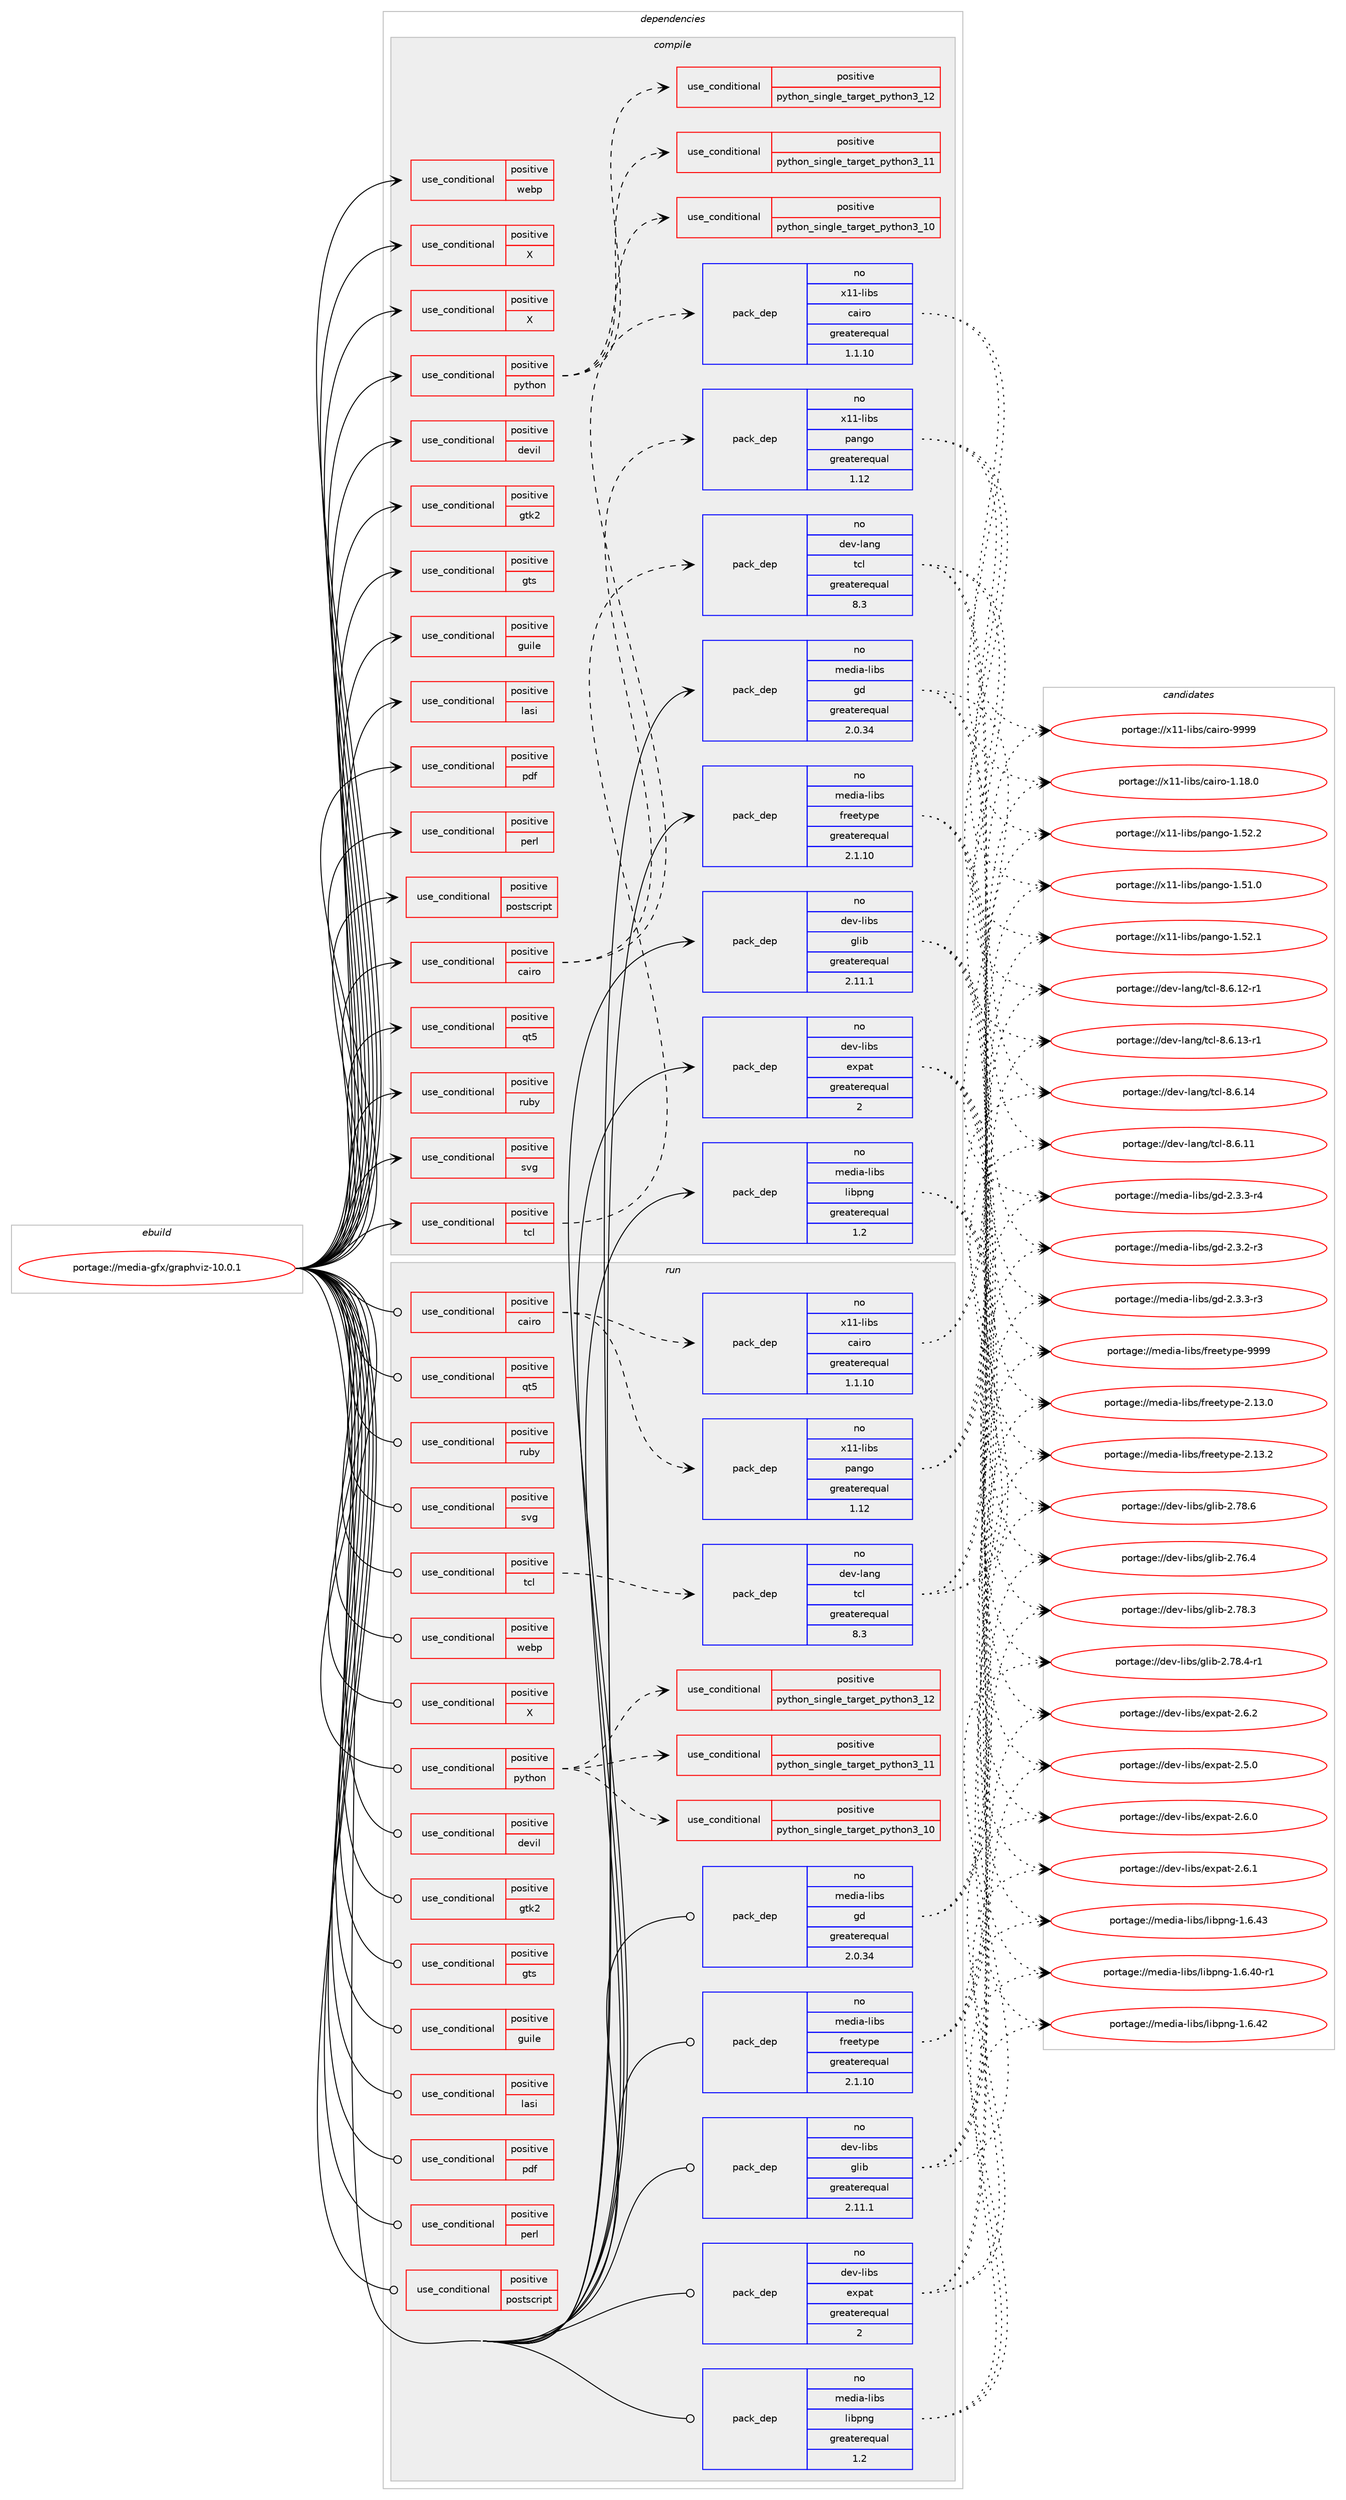 digraph prolog {

# *************
# Graph options
# *************

newrank=true;
concentrate=true;
compound=true;
graph [rankdir=LR,fontname=Helvetica,fontsize=10,ranksep=1.5];#, ranksep=2.5, nodesep=0.2];
edge  [arrowhead=vee];
node  [fontname=Helvetica,fontsize=10];

# **********
# The ebuild
# **********

subgraph cluster_leftcol {
color=gray;
rank=same;
label=<<i>ebuild</i>>;
id [label="portage://media-gfx/graphviz-10.0.1", color=red, width=4, href="../media-gfx/graphviz-10.0.1.svg"];
}

# ****************
# The dependencies
# ****************

subgraph cluster_midcol {
color=gray;
label=<<i>dependencies</i>>;
subgraph cluster_compile {
fillcolor="#eeeeee";
style=filled;
label=<<i>compile</i>>;
subgraph cond71371 {
dependency151316 [label=<<TABLE BORDER="0" CELLBORDER="1" CELLSPACING="0" CELLPADDING="4"><TR><TD ROWSPAN="3" CELLPADDING="10">use_conditional</TD></TR><TR><TD>positive</TD></TR><TR><TD>X</TD></TR></TABLE>>, shape=none, color=red];
# *** BEGIN UNKNOWN DEPENDENCY TYPE (TODO) ***
# dependency151316 -> package_dependency(portage://media-gfx/graphviz-10.0.1,install,no,x11-base,xorg-proto,none,[,,],[],[])
# *** END UNKNOWN DEPENDENCY TYPE (TODO) ***

}
id:e -> dependency151316:w [weight=20,style="solid",arrowhead="vee"];
subgraph cond71372 {
dependency151317 [label=<<TABLE BORDER="0" CELLBORDER="1" CELLSPACING="0" CELLPADDING="4"><TR><TD ROWSPAN="3" CELLPADDING="10">use_conditional</TD></TR><TR><TD>positive</TD></TR><TR><TD>X</TD></TR></TABLE>>, shape=none, color=red];
# *** BEGIN UNKNOWN DEPENDENCY TYPE (TODO) ***
# dependency151317 -> package_dependency(portage://media-gfx/graphviz-10.0.1,install,no,x11-libs,libX11,none,[,,],[],[])
# *** END UNKNOWN DEPENDENCY TYPE (TODO) ***

}
id:e -> dependency151317:w [weight=20,style="solid",arrowhead="vee"];
subgraph cond71373 {
dependency151318 [label=<<TABLE BORDER="0" CELLBORDER="1" CELLSPACING="0" CELLPADDING="4"><TR><TD ROWSPAN="3" CELLPADDING="10">use_conditional</TD></TR><TR><TD>positive</TD></TR><TR><TD>cairo</TD></TR></TABLE>>, shape=none, color=red];
subgraph pack77662 {
dependency151319 [label=<<TABLE BORDER="0" CELLBORDER="1" CELLSPACING="0" CELLPADDING="4" WIDTH="220"><TR><TD ROWSPAN="6" CELLPADDING="30">pack_dep</TD></TR><TR><TD WIDTH="110">no</TD></TR><TR><TD>x11-libs</TD></TR><TR><TD>cairo</TD></TR><TR><TD>greaterequal</TD></TR><TR><TD>1.1.10</TD></TR></TABLE>>, shape=none, color=blue];
}
dependency151318:e -> dependency151319:w [weight=20,style="dashed",arrowhead="vee"];
subgraph pack77663 {
dependency151320 [label=<<TABLE BORDER="0" CELLBORDER="1" CELLSPACING="0" CELLPADDING="4" WIDTH="220"><TR><TD ROWSPAN="6" CELLPADDING="30">pack_dep</TD></TR><TR><TD WIDTH="110">no</TD></TR><TR><TD>x11-libs</TD></TR><TR><TD>pango</TD></TR><TR><TD>greaterequal</TD></TR><TR><TD>1.12</TD></TR></TABLE>>, shape=none, color=blue];
}
dependency151318:e -> dependency151320:w [weight=20,style="dashed",arrowhead="vee"];
}
id:e -> dependency151318:w [weight=20,style="solid",arrowhead="vee"];
subgraph cond71374 {
dependency151321 [label=<<TABLE BORDER="0" CELLBORDER="1" CELLSPACING="0" CELLPADDING="4"><TR><TD ROWSPAN="3" CELLPADDING="10">use_conditional</TD></TR><TR><TD>positive</TD></TR><TR><TD>devil</TD></TR></TABLE>>, shape=none, color=red];
# *** BEGIN UNKNOWN DEPENDENCY TYPE (TODO) ***
# dependency151321 -> package_dependency(portage://media-gfx/graphviz-10.0.1,install,no,media-libs,devil,none,[,,],[],[use(enable(png),none),use(enable(jpeg),none)])
# *** END UNKNOWN DEPENDENCY TYPE (TODO) ***

}
id:e -> dependency151321:w [weight=20,style="solid",arrowhead="vee"];
subgraph cond71375 {
dependency151322 [label=<<TABLE BORDER="0" CELLBORDER="1" CELLSPACING="0" CELLPADDING="4"><TR><TD ROWSPAN="3" CELLPADDING="10">use_conditional</TD></TR><TR><TD>positive</TD></TR><TR><TD>gtk2</TD></TR></TABLE>>, shape=none, color=red];
# *** BEGIN UNKNOWN DEPENDENCY TYPE (TODO) ***
# dependency151322 -> package_dependency(portage://media-gfx/graphviz-10.0.1,install,no,x11-libs,gdk-pixbuf,none,[,,],[slot(2)],[])
# *** END UNKNOWN DEPENDENCY TYPE (TODO) ***

# *** BEGIN UNKNOWN DEPENDENCY TYPE (TODO) ***
# dependency151322 -> package_dependency(portage://media-gfx/graphviz-10.0.1,install,no,x11-libs,gtk+,none,[,,],[slot(2)],[])
# *** END UNKNOWN DEPENDENCY TYPE (TODO) ***

}
id:e -> dependency151322:w [weight=20,style="solid",arrowhead="vee"];
subgraph cond71376 {
dependency151323 [label=<<TABLE BORDER="0" CELLBORDER="1" CELLSPACING="0" CELLPADDING="4"><TR><TD ROWSPAN="3" CELLPADDING="10">use_conditional</TD></TR><TR><TD>positive</TD></TR><TR><TD>gts</TD></TR></TABLE>>, shape=none, color=red];
# *** BEGIN UNKNOWN DEPENDENCY TYPE (TODO) ***
# dependency151323 -> package_dependency(portage://media-gfx/graphviz-10.0.1,install,no,sci-libs,gts,none,[,,],[],[])
# *** END UNKNOWN DEPENDENCY TYPE (TODO) ***

}
id:e -> dependency151323:w [weight=20,style="solid",arrowhead="vee"];
subgraph cond71377 {
dependency151324 [label=<<TABLE BORDER="0" CELLBORDER="1" CELLSPACING="0" CELLPADDING="4"><TR><TD ROWSPAN="3" CELLPADDING="10">use_conditional</TD></TR><TR><TD>positive</TD></TR><TR><TD>guile</TD></TR></TABLE>>, shape=none, color=red];
# *** BEGIN UNKNOWN DEPENDENCY TYPE (TODO) ***
# dependency151324 -> package_dependency(portage://media-gfx/graphviz-10.0.1,install,no,dev-scheme,guile,none,[,,],[],[])
# *** END UNKNOWN DEPENDENCY TYPE (TODO) ***

}
id:e -> dependency151324:w [weight=20,style="solid",arrowhead="vee"];
subgraph cond71378 {
dependency151325 [label=<<TABLE BORDER="0" CELLBORDER="1" CELLSPACING="0" CELLPADDING="4"><TR><TD ROWSPAN="3" CELLPADDING="10">use_conditional</TD></TR><TR><TD>positive</TD></TR><TR><TD>lasi</TD></TR></TABLE>>, shape=none, color=red];
# *** BEGIN UNKNOWN DEPENDENCY TYPE (TODO) ***
# dependency151325 -> package_dependency(portage://media-gfx/graphviz-10.0.1,install,no,media-libs,lasi,none,[,,],[],[])
# *** END UNKNOWN DEPENDENCY TYPE (TODO) ***

}
id:e -> dependency151325:w [weight=20,style="solid",arrowhead="vee"];
subgraph cond71379 {
dependency151326 [label=<<TABLE BORDER="0" CELLBORDER="1" CELLSPACING="0" CELLPADDING="4"><TR><TD ROWSPAN="3" CELLPADDING="10">use_conditional</TD></TR><TR><TD>positive</TD></TR><TR><TD>pdf</TD></TR></TABLE>>, shape=none, color=red];
# *** BEGIN UNKNOWN DEPENDENCY TYPE (TODO) ***
# dependency151326 -> package_dependency(portage://media-gfx/graphviz-10.0.1,install,no,app-text,poppler,none,[,,],[],[])
# *** END UNKNOWN DEPENDENCY TYPE (TODO) ***

}
id:e -> dependency151326:w [weight=20,style="solid",arrowhead="vee"];
subgraph cond71380 {
dependency151327 [label=<<TABLE BORDER="0" CELLBORDER="1" CELLSPACING="0" CELLPADDING="4"><TR><TD ROWSPAN="3" CELLPADDING="10">use_conditional</TD></TR><TR><TD>positive</TD></TR><TR><TD>perl</TD></TR></TABLE>>, shape=none, color=red];
# *** BEGIN UNKNOWN DEPENDENCY TYPE (TODO) ***
# dependency151327 -> package_dependency(portage://media-gfx/graphviz-10.0.1,install,no,dev-lang,perl,none,[,,],any_same_slot,[])
# *** END UNKNOWN DEPENDENCY TYPE (TODO) ***

}
id:e -> dependency151327:w [weight=20,style="solid",arrowhead="vee"];
subgraph cond71381 {
dependency151328 [label=<<TABLE BORDER="0" CELLBORDER="1" CELLSPACING="0" CELLPADDING="4"><TR><TD ROWSPAN="3" CELLPADDING="10">use_conditional</TD></TR><TR><TD>positive</TD></TR><TR><TD>postscript</TD></TR></TABLE>>, shape=none, color=red];
# *** BEGIN UNKNOWN DEPENDENCY TYPE (TODO) ***
# dependency151328 -> package_dependency(portage://media-gfx/graphviz-10.0.1,install,no,app-text,ghostscript-gpl,none,[,,],[],[])
# *** END UNKNOWN DEPENDENCY TYPE (TODO) ***

}
id:e -> dependency151328:w [weight=20,style="solid",arrowhead="vee"];
subgraph cond71382 {
dependency151329 [label=<<TABLE BORDER="0" CELLBORDER="1" CELLSPACING="0" CELLPADDING="4"><TR><TD ROWSPAN="3" CELLPADDING="10">use_conditional</TD></TR><TR><TD>positive</TD></TR><TR><TD>python</TD></TR></TABLE>>, shape=none, color=red];
subgraph cond71383 {
dependency151330 [label=<<TABLE BORDER="0" CELLBORDER="1" CELLSPACING="0" CELLPADDING="4"><TR><TD ROWSPAN="3" CELLPADDING="10">use_conditional</TD></TR><TR><TD>positive</TD></TR><TR><TD>python_single_target_python3_10</TD></TR></TABLE>>, shape=none, color=red];
# *** BEGIN UNKNOWN DEPENDENCY TYPE (TODO) ***
# dependency151330 -> package_dependency(portage://media-gfx/graphviz-10.0.1,install,no,dev-lang,python,none,[,,],[slot(3.10)],[])
# *** END UNKNOWN DEPENDENCY TYPE (TODO) ***

}
dependency151329:e -> dependency151330:w [weight=20,style="dashed",arrowhead="vee"];
subgraph cond71384 {
dependency151331 [label=<<TABLE BORDER="0" CELLBORDER="1" CELLSPACING="0" CELLPADDING="4"><TR><TD ROWSPAN="3" CELLPADDING="10">use_conditional</TD></TR><TR><TD>positive</TD></TR><TR><TD>python_single_target_python3_11</TD></TR></TABLE>>, shape=none, color=red];
# *** BEGIN UNKNOWN DEPENDENCY TYPE (TODO) ***
# dependency151331 -> package_dependency(portage://media-gfx/graphviz-10.0.1,install,no,dev-lang,python,none,[,,],[slot(3.11)],[])
# *** END UNKNOWN DEPENDENCY TYPE (TODO) ***

}
dependency151329:e -> dependency151331:w [weight=20,style="dashed",arrowhead="vee"];
subgraph cond71385 {
dependency151332 [label=<<TABLE BORDER="0" CELLBORDER="1" CELLSPACING="0" CELLPADDING="4"><TR><TD ROWSPAN="3" CELLPADDING="10">use_conditional</TD></TR><TR><TD>positive</TD></TR><TR><TD>python_single_target_python3_12</TD></TR></TABLE>>, shape=none, color=red];
# *** BEGIN UNKNOWN DEPENDENCY TYPE (TODO) ***
# dependency151332 -> package_dependency(portage://media-gfx/graphviz-10.0.1,install,no,dev-lang,python,none,[,,],[slot(3.12)],[])
# *** END UNKNOWN DEPENDENCY TYPE (TODO) ***

}
dependency151329:e -> dependency151332:w [weight=20,style="dashed",arrowhead="vee"];
}
id:e -> dependency151329:w [weight=20,style="solid",arrowhead="vee"];
subgraph cond71386 {
dependency151333 [label=<<TABLE BORDER="0" CELLBORDER="1" CELLSPACING="0" CELLPADDING="4"><TR><TD ROWSPAN="3" CELLPADDING="10">use_conditional</TD></TR><TR><TD>positive</TD></TR><TR><TD>qt5</TD></TR></TABLE>>, shape=none, color=red];
# *** BEGIN UNKNOWN DEPENDENCY TYPE (TODO) ***
# dependency151333 -> package_dependency(portage://media-gfx/graphviz-10.0.1,install,no,dev-qt,qtcore,none,[,,],[slot(5)],[])
# *** END UNKNOWN DEPENDENCY TYPE (TODO) ***

# *** BEGIN UNKNOWN DEPENDENCY TYPE (TODO) ***
# dependency151333 -> package_dependency(portage://media-gfx/graphviz-10.0.1,install,no,dev-qt,qtgui,none,[,,],[slot(5)],[])
# *** END UNKNOWN DEPENDENCY TYPE (TODO) ***

# *** BEGIN UNKNOWN DEPENDENCY TYPE (TODO) ***
# dependency151333 -> package_dependency(portage://media-gfx/graphviz-10.0.1,install,no,dev-qt,qtprintsupport,none,[,,],[slot(5)],[])
# *** END UNKNOWN DEPENDENCY TYPE (TODO) ***

# *** BEGIN UNKNOWN DEPENDENCY TYPE (TODO) ***
# dependency151333 -> package_dependency(portage://media-gfx/graphviz-10.0.1,install,no,dev-qt,qtwidgets,none,[,,],[slot(5)],[])
# *** END UNKNOWN DEPENDENCY TYPE (TODO) ***

}
id:e -> dependency151333:w [weight=20,style="solid",arrowhead="vee"];
subgraph cond71387 {
dependency151334 [label=<<TABLE BORDER="0" CELLBORDER="1" CELLSPACING="0" CELLPADDING="4"><TR><TD ROWSPAN="3" CELLPADDING="10">use_conditional</TD></TR><TR><TD>positive</TD></TR><TR><TD>ruby</TD></TR></TABLE>>, shape=none, color=red];
# *** BEGIN UNKNOWN DEPENDENCY TYPE (TODO) ***
# dependency151334 -> package_dependency(portage://media-gfx/graphviz-10.0.1,install,no,dev-lang,ruby,none,[,,],any_different_slot,[])
# *** END UNKNOWN DEPENDENCY TYPE (TODO) ***

}
id:e -> dependency151334:w [weight=20,style="solid",arrowhead="vee"];
subgraph cond71388 {
dependency151335 [label=<<TABLE BORDER="0" CELLBORDER="1" CELLSPACING="0" CELLPADDING="4"><TR><TD ROWSPAN="3" CELLPADDING="10">use_conditional</TD></TR><TR><TD>positive</TD></TR><TR><TD>svg</TD></TR></TABLE>>, shape=none, color=red];
# *** BEGIN UNKNOWN DEPENDENCY TYPE (TODO) ***
# dependency151335 -> package_dependency(portage://media-gfx/graphviz-10.0.1,install,no,gnome-base,librsvg,none,[,,],[],[])
# *** END UNKNOWN DEPENDENCY TYPE (TODO) ***

}
id:e -> dependency151335:w [weight=20,style="solid",arrowhead="vee"];
subgraph cond71389 {
dependency151336 [label=<<TABLE BORDER="0" CELLBORDER="1" CELLSPACING="0" CELLPADDING="4"><TR><TD ROWSPAN="3" CELLPADDING="10">use_conditional</TD></TR><TR><TD>positive</TD></TR><TR><TD>tcl</TD></TR></TABLE>>, shape=none, color=red];
subgraph pack77664 {
dependency151337 [label=<<TABLE BORDER="0" CELLBORDER="1" CELLSPACING="0" CELLPADDING="4" WIDTH="220"><TR><TD ROWSPAN="6" CELLPADDING="30">pack_dep</TD></TR><TR><TD WIDTH="110">no</TD></TR><TR><TD>dev-lang</TD></TR><TR><TD>tcl</TD></TR><TR><TD>greaterequal</TD></TR><TR><TD>8.3</TD></TR></TABLE>>, shape=none, color=blue];
}
dependency151336:e -> dependency151337:w [weight=20,style="dashed",arrowhead="vee"];
}
id:e -> dependency151336:w [weight=20,style="solid",arrowhead="vee"];
subgraph cond71390 {
dependency151338 [label=<<TABLE BORDER="0" CELLBORDER="1" CELLSPACING="0" CELLPADDING="4"><TR><TD ROWSPAN="3" CELLPADDING="10">use_conditional</TD></TR><TR><TD>positive</TD></TR><TR><TD>webp</TD></TR></TABLE>>, shape=none, color=red];
# *** BEGIN UNKNOWN DEPENDENCY TYPE (TODO) ***
# dependency151338 -> package_dependency(portage://media-gfx/graphviz-10.0.1,install,no,media-libs,libwebp,none,[,,],any_same_slot,[])
# *** END UNKNOWN DEPENDENCY TYPE (TODO) ***

}
id:e -> dependency151338:w [weight=20,style="solid",arrowhead="vee"];
subgraph pack77665 {
dependency151339 [label=<<TABLE BORDER="0" CELLBORDER="1" CELLSPACING="0" CELLPADDING="4" WIDTH="220"><TR><TD ROWSPAN="6" CELLPADDING="30">pack_dep</TD></TR><TR><TD WIDTH="110">no</TD></TR><TR><TD>dev-libs</TD></TR><TR><TD>expat</TD></TR><TR><TD>greaterequal</TD></TR><TR><TD>2</TD></TR></TABLE>>, shape=none, color=blue];
}
id:e -> dependency151339:w [weight=20,style="solid",arrowhead="vee"];
subgraph pack77666 {
dependency151340 [label=<<TABLE BORDER="0" CELLBORDER="1" CELLSPACING="0" CELLPADDING="4" WIDTH="220"><TR><TD ROWSPAN="6" CELLPADDING="30">pack_dep</TD></TR><TR><TD WIDTH="110">no</TD></TR><TR><TD>dev-libs</TD></TR><TR><TD>glib</TD></TR><TR><TD>greaterequal</TD></TR><TR><TD>2.11.1</TD></TR></TABLE>>, shape=none, color=blue];
}
id:e -> dependency151340:w [weight=20,style="solid",arrowhead="vee"];
# *** BEGIN UNKNOWN DEPENDENCY TYPE (TODO) ***
# id -> package_dependency(portage://media-gfx/graphviz-10.0.1,install,no,dev-libs,libltdl,none,[,,],[],[])
# *** END UNKNOWN DEPENDENCY TYPE (TODO) ***

subgraph pack77667 {
dependency151341 [label=<<TABLE BORDER="0" CELLBORDER="1" CELLSPACING="0" CELLPADDING="4" WIDTH="220"><TR><TD ROWSPAN="6" CELLPADDING="30">pack_dep</TD></TR><TR><TD WIDTH="110">no</TD></TR><TR><TD>media-libs</TD></TR><TR><TD>freetype</TD></TR><TR><TD>greaterequal</TD></TR><TR><TD>2.1.10</TD></TR></TABLE>>, shape=none, color=blue];
}
id:e -> dependency151341:w [weight=20,style="solid",arrowhead="vee"];
subgraph pack77668 {
dependency151342 [label=<<TABLE BORDER="0" CELLBORDER="1" CELLSPACING="0" CELLPADDING="4" WIDTH="220"><TR><TD ROWSPAN="6" CELLPADDING="30">pack_dep</TD></TR><TR><TD WIDTH="110">no</TD></TR><TR><TD>media-libs</TD></TR><TR><TD>gd</TD></TR><TR><TD>greaterequal</TD></TR><TR><TD>2.0.34</TD></TR></TABLE>>, shape=none, color=blue];
}
id:e -> dependency151342:w [weight=20,style="solid",arrowhead="vee"];
# *** BEGIN UNKNOWN DEPENDENCY TYPE (TODO) ***
# id -> package_dependency(portage://media-gfx/graphviz-10.0.1,install,no,media-libs,libjpeg-turbo,none,[,,],any_same_slot,[])
# *** END UNKNOWN DEPENDENCY TYPE (TODO) ***

subgraph pack77669 {
dependency151343 [label=<<TABLE BORDER="0" CELLBORDER="1" CELLSPACING="0" CELLPADDING="4" WIDTH="220"><TR><TD ROWSPAN="6" CELLPADDING="30">pack_dep</TD></TR><TR><TD WIDTH="110">no</TD></TR><TR><TD>media-libs</TD></TR><TR><TD>libpng</TD></TR><TR><TD>greaterequal</TD></TR><TR><TD>1.2</TD></TR></TABLE>>, shape=none, color=blue];
}
id:e -> dependency151343:w [weight=20,style="solid",arrowhead="vee"];
# *** BEGIN UNKNOWN DEPENDENCY TYPE (TODO) ***
# id -> package_dependency(portage://media-gfx/graphviz-10.0.1,install,no,sys-libs,zlib,none,[,,],[],[])
# *** END UNKNOWN DEPENDENCY TYPE (TODO) ***

# *** BEGIN UNKNOWN DEPENDENCY TYPE (TODO) ***
# id -> package_dependency(portage://media-gfx/graphviz-10.0.1,install,no,virtual,libiconv,none,[,,],[],[])
# *** END UNKNOWN DEPENDENCY TYPE (TODO) ***

}
subgraph cluster_compileandrun {
fillcolor="#eeeeee";
style=filled;
label=<<i>compile and run</i>>;
}
subgraph cluster_run {
fillcolor="#eeeeee";
style=filled;
label=<<i>run</i>>;
subgraph cond71391 {
dependency151344 [label=<<TABLE BORDER="0" CELLBORDER="1" CELLSPACING="0" CELLPADDING="4"><TR><TD ROWSPAN="3" CELLPADDING="10">use_conditional</TD></TR><TR><TD>positive</TD></TR><TR><TD>X</TD></TR></TABLE>>, shape=none, color=red];
# *** BEGIN UNKNOWN DEPENDENCY TYPE (TODO) ***
# dependency151344 -> package_dependency(portage://media-gfx/graphviz-10.0.1,run,no,x11-libs,libX11,none,[,,],[],[])
# *** END UNKNOWN DEPENDENCY TYPE (TODO) ***

}
id:e -> dependency151344:w [weight=20,style="solid",arrowhead="odot"];
subgraph cond71392 {
dependency151345 [label=<<TABLE BORDER="0" CELLBORDER="1" CELLSPACING="0" CELLPADDING="4"><TR><TD ROWSPAN="3" CELLPADDING="10">use_conditional</TD></TR><TR><TD>positive</TD></TR><TR><TD>cairo</TD></TR></TABLE>>, shape=none, color=red];
subgraph pack77670 {
dependency151346 [label=<<TABLE BORDER="0" CELLBORDER="1" CELLSPACING="0" CELLPADDING="4" WIDTH="220"><TR><TD ROWSPAN="6" CELLPADDING="30">pack_dep</TD></TR><TR><TD WIDTH="110">no</TD></TR><TR><TD>x11-libs</TD></TR><TR><TD>cairo</TD></TR><TR><TD>greaterequal</TD></TR><TR><TD>1.1.10</TD></TR></TABLE>>, shape=none, color=blue];
}
dependency151345:e -> dependency151346:w [weight=20,style="dashed",arrowhead="vee"];
subgraph pack77671 {
dependency151347 [label=<<TABLE BORDER="0" CELLBORDER="1" CELLSPACING="0" CELLPADDING="4" WIDTH="220"><TR><TD ROWSPAN="6" CELLPADDING="30">pack_dep</TD></TR><TR><TD WIDTH="110">no</TD></TR><TR><TD>x11-libs</TD></TR><TR><TD>pango</TD></TR><TR><TD>greaterequal</TD></TR><TR><TD>1.12</TD></TR></TABLE>>, shape=none, color=blue];
}
dependency151345:e -> dependency151347:w [weight=20,style="dashed",arrowhead="vee"];
}
id:e -> dependency151345:w [weight=20,style="solid",arrowhead="odot"];
subgraph cond71393 {
dependency151348 [label=<<TABLE BORDER="0" CELLBORDER="1" CELLSPACING="0" CELLPADDING="4"><TR><TD ROWSPAN="3" CELLPADDING="10">use_conditional</TD></TR><TR><TD>positive</TD></TR><TR><TD>devil</TD></TR></TABLE>>, shape=none, color=red];
# *** BEGIN UNKNOWN DEPENDENCY TYPE (TODO) ***
# dependency151348 -> package_dependency(portage://media-gfx/graphviz-10.0.1,run,no,media-libs,devil,none,[,,],[],[use(enable(png),none),use(enable(jpeg),none)])
# *** END UNKNOWN DEPENDENCY TYPE (TODO) ***

}
id:e -> dependency151348:w [weight=20,style="solid",arrowhead="odot"];
subgraph cond71394 {
dependency151349 [label=<<TABLE BORDER="0" CELLBORDER="1" CELLSPACING="0" CELLPADDING="4"><TR><TD ROWSPAN="3" CELLPADDING="10">use_conditional</TD></TR><TR><TD>positive</TD></TR><TR><TD>gtk2</TD></TR></TABLE>>, shape=none, color=red];
# *** BEGIN UNKNOWN DEPENDENCY TYPE (TODO) ***
# dependency151349 -> package_dependency(portage://media-gfx/graphviz-10.0.1,run,no,x11-libs,gdk-pixbuf,none,[,,],[slot(2)],[])
# *** END UNKNOWN DEPENDENCY TYPE (TODO) ***

# *** BEGIN UNKNOWN DEPENDENCY TYPE (TODO) ***
# dependency151349 -> package_dependency(portage://media-gfx/graphviz-10.0.1,run,no,x11-libs,gtk+,none,[,,],[slot(2)],[])
# *** END UNKNOWN DEPENDENCY TYPE (TODO) ***

}
id:e -> dependency151349:w [weight=20,style="solid",arrowhead="odot"];
subgraph cond71395 {
dependency151350 [label=<<TABLE BORDER="0" CELLBORDER="1" CELLSPACING="0" CELLPADDING="4"><TR><TD ROWSPAN="3" CELLPADDING="10">use_conditional</TD></TR><TR><TD>positive</TD></TR><TR><TD>gts</TD></TR></TABLE>>, shape=none, color=red];
# *** BEGIN UNKNOWN DEPENDENCY TYPE (TODO) ***
# dependency151350 -> package_dependency(portage://media-gfx/graphviz-10.0.1,run,no,sci-libs,gts,none,[,,],[],[])
# *** END UNKNOWN DEPENDENCY TYPE (TODO) ***

}
id:e -> dependency151350:w [weight=20,style="solid",arrowhead="odot"];
subgraph cond71396 {
dependency151351 [label=<<TABLE BORDER="0" CELLBORDER="1" CELLSPACING="0" CELLPADDING="4"><TR><TD ROWSPAN="3" CELLPADDING="10">use_conditional</TD></TR><TR><TD>positive</TD></TR><TR><TD>guile</TD></TR></TABLE>>, shape=none, color=red];
# *** BEGIN UNKNOWN DEPENDENCY TYPE (TODO) ***
# dependency151351 -> package_dependency(portage://media-gfx/graphviz-10.0.1,run,no,dev-scheme,guile,none,[,,],[],[])
# *** END UNKNOWN DEPENDENCY TYPE (TODO) ***

}
id:e -> dependency151351:w [weight=20,style="solid",arrowhead="odot"];
subgraph cond71397 {
dependency151352 [label=<<TABLE BORDER="0" CELLBORDER="1" CELLSPACING="0" CELLPADDING="4"><TR><TD ROWSPAN="3" CELLPADDING="10">use_conditional</TD></TR><TR><TD>positive</TD></TR><TR><TD>lasi</TD></TR></TABLE>>, shape=none, color=red];
# *** BEGIN UNKNOWN DEPENDENCY TYPE (TODO) ***
# dependency151352 -> package_dependency(portage://media-gfx/graphviz-10.0.1,run,no,media-libs,lasi,none,[,,],[],[])
# *** END UNKNOWN DEPENDENCY TYPE (TODO) ***

}
id:e -> dependency151352:w [weight=20,style="solid",arrowhead="odot"];
subgraph cond71398 {
dependency151353 [label=<<TABLE BORDER="0" CELLBORDER="1" CELLSPACING="0" CELLPADDING="4"><TR><TD ROWSPAN="3" CELLPADDING="10">use_conditional</TD></TR><TR><TD>positive</TD></TR><TR><TD>pdf</TD></TR></TABLE>>, shape=none, color=red];
# *** BEGIN UNKNOWN DEPENDENCY TYPE (TODO) ***
# dependency151353 -> package_dependency(portage://media-gfx/graphviz-10.0.1,run,no,app-text,poppler,none,[,,],[],[])
# *** END UNKNOWN DEPENDENCY TYPE (TODO) ***

}
id:e -> dependency151353:w [weight=20,style="solid",arrowhead="odot"];
subgraph cond71399 {
dependency151354 [label=<<TABLE BORDER="0" CELLBORDER="1" CELLSPACING="0" CELLPADDING="4"><TR><TD ROWSPAN="3" CELLPADDING="10">use_conditional</TD></TR><TR><TD>positive</TD></TR><TR><TD>perl</TD></TR></TABLE>>, shape=none, color=red];
# *** BEGIN UNKNOWN DEPENDENCY TYPE (TODO) ***
# dependency151354 -> package_dependency(portage://media-gfx/graphviz-10.0.1,run,no,dev-lang,perl,none,[,,],any_same_slot,[])
# *** END UNKNOWN DEPENDENCY TYPE (TODO) ***

}
id:e -> dependency151354:w [weight=20,style="solid",arrowhead="odot"];
subgraph cond71400 {
dependency151355 [label=<<TABLE BORDER="0" CELLBORDER="1" CELLSPACING="0" CELLPADDING="4"><TR><TD ROWSPAN="3" CELLPADDING="10">use_conditional</TD></TR><TR><TD>positive</TD></TR><TR><TD>postscript</TD></TR></TABLE>>, shape=none, color=red];
# *** BEGIN UNKNOWN DEPENDENCY TYPE (TODO) ***
# dependency151355 -> package_dependency(portage://media-gfx/graphviz-10.0.1,run,no,app-text,ghostscript-gpl,none,[,,],[],[])
# *** END UNKNOWN DEPENDENCY TYPE (TODO) ***

}
id:e -> dependency151355:w [weight=20,style="solid",arrowhead="odot"];
subgraph cond71401 {
dependency151356 [label=<<TABLE BORDER="0" CELLBORDER="1" CELLSPACING="0" CELLPADDING="4"><TR><TD ROWSPAN="3" CELLPADDING="10">use_conditional</TD></TR><TR><TD>positive</TD></TR><TR><TD>python</TD></TR></TABLE>>, shape=none, color=red];
subgraph cond71402 {
dependency151357 [label=<<TABLE BORDER="0" CELLBORDER="1" CELLSPACING="0" CELLPADDING="4"><TR><TD ROWSPAN="3" CELLPADDING="10">use_conditional</TD></TR><TR><TD>positive</TD></TR><TR><TD>python_single_target_python3_10</TD></TR></TABLE>>, shape=none, color=red];
# *** BEGIN UNKNOWN DEPENDENCY TYPE (TODO) ***
# dependency151357 -> package_dependency(portage://media-gfx/graphviz-10.0.1,run,no,dev-lang,python,none,[,,],[slot(3.10)],[])
# *** END UNKNOWN DEPENDENCY TYPE (TODO) ***

}
dependency151356:e -> dependency151357:w [weight=20,style="dashed",arrowhead="vee"];
subgraph cond71403 {
dependency151358 [label=<<TABLE BORDER="0" CELLBORDER="1" CELLSPACING="0" CELLPADDING="4"><TR><TD ROWSPAN="3" CELLPADDING="10">use_conditional</TD></TR><TR><TD>positive</TD></TR><TR><TD>python_single_target_python3_11</TD></TR></TABLE>>, shape=none, color=red];
# *** BEGIN UNKNOWN DEPENDENCY TYPE (TODO) ***
# dependency151358 -> package_dependency(portage://media-gfx/graphviz-10.0.1,run,no,dev-lang,python,none,[,,],[slot(3.11)],[])
# *** END UNKNOWN DEPENDENCY TYPE (TODO) ***

}
dependency151356:e -> dependency151358:w [weight=20,style="dashed",arrowhead="vee"];
subgraph cond71404 {
dependency151359 [label=<<TABLE BORDER="0" CELLBORDER="1" CELLSPACING="0" CELLPADDING="4"><TR><TD ROWSPAN="3" CELLPADDING="10">use_conditional</TD></TR><TR><TD>positive</TD></TR><TR><TD>python_single_target_python3_12</TD></TR></TABLE>>, shape=none, color=red];
# *** BEGIN UNKNOWN DEPENDENCY TYPE (TODO) ***
# dependency151359 -> package_dependency(portage://media-gfx/graphviz-10.0.1,run,no,dev-lang,python,none,[,,],[slot(3.12)],[])
# *** END UNKNOWN DEPENDENCY TYPE (TODO) ***

}
dependency151356:e -> dependency151359:w [weight=20,style="dashed",arrowhead="vee"];
}
id:e -> dependency151356:w [weight=20,style="solid",arrowhead="odot"];
subgraph cond71405 {
dependency151360 [label=<<TABLE BORDER="0" CELLBORDER="1" CELLSPACING="0" CELLPADDING="4"><TR><TD ROWSPAN="3" CELLPADDING="10">use_conditional</TD></TR><TR><TD>positive</TD></TR><TR><TD>qt5</TD></TR></TABLE>>, shape=none, color=red];
# *** BEGIN UNKNOWN DEPENDENCY TYPE (TODO) ***
# dependency151360 -> package_dependency(portage://media-gfx/graphviz-10.0.1,run,no,dev-qt,qtcore,none,[,,],[slot(5)],[])
# *** END UNKNOWN DEPENDENCY TYPE (TODO) ***

# *** BEGIN UNKNOWN DEPENDENCY TYPE (TODO) ***
# dependency151360 -> package_dependency(portage://media-gfx/graphviz-10.0.1,run,no,dev-qt,qtgui,none,[,,],[slot(5)],[])
# *** END UNKNOWN DEPENDENCY TYPE (TODO) ***

# *** BEGIN UNKNOWN DEPENDENCY TYPE (TODO) ***
# dependency151360 -> package_dependency(portage://media-gfx/graphviz-10.0.1,run,no,dev-qt,qtprintsupport,none,[,,],[slot(5)],[])
# *** END UNKNOWN DEPENDENCY TYPE (TODO) ***

# *** BEGIN UNKNOWN DEPENDENCY TYPE (TODO) ***
# dependency151360 -> package_dependency(portage://media-gfx/graphviz-10.0.1,run,no,dev-qt,qtwidgets,none,[,,],[slot(5)],[])
# *** END UNKNOWN DEPENDENCY TYPE (TODO) ***

}
id:e -> dependency151360:w [weight=20,style="solid",arrowhead="odot"];
subgraph cond71406 {
dependency151361 [label=<<TABLE BORDER="0" CELLBORDER="1" CELLSPACING="0" CELLPADDING="4"><TR><TD ROWSPAN="3" CELLPADDING="10">use_conditional</TD></TR><TR><TD>positive</TD></TR><TR><TD>ruby</TD></TR></TABLE>>, shape=none, color=red];
# *** BEGIN UNKNOWN DEPENDENCY TYPE (TODO) ***
# dependency151361 -> package_dependency(portage://media-gfx/graphviz-10.0.1,run,no,dev-lang,ruby,none,[,,],any_different_slot,[])
# *** END UNKNOWN DEPENDENCY TYPE (TODO) ***

}
id:e -> dependency151361:w [weight=20,style="solid",arrowhead="odot"];
subgraph cond71407 {
dependency151362 [label=<<TABLE BORDER="0" CELLBORDER="1" CELLSPACING="0" CELLPADDING="4"><TR><TD ROWSPAN="3" CELLPADDING="10">use_conditional</TD></TR><TR><TD>positive</TD></TR><TR><TD>svg</TD></TR></TABLE>>, shape=none, color=red];
# *** BEGIN UNKNOWN DEPENDENCY TYPE (TODO) ***
# dependency151362 -> package_dependency(portage://media-gfx/graphviz-10.0.1,run,no,gnome-base,librsvg,none,[,,],[],[])
# *** END UNKNOWN DEPENDENCY TYPE (TODO) ***

}
id:e -> dependency151362:w [weight=20,style="solid",arrowhead="odot"];
subgraph cond71408 {
dependency151363 [label=<<TABLE BORDER="0" CELLBORDER="1" CELLSPACING="0" CELLPADDING="4"><TR><TD ROWSPAN="3" CELLPADDING="10">use_conditional</TD></TR><TR><TD>positive</TD></TR><TR><TD>tcl</TD></TR></TABLE>>, shape=none, color=red];
subgraph pack77672 {
dependency151364 [label=<<TABLE BORDER="0" CELLBORDER="1" CELLSPACING="0" CELLPADDING="4" WIDTH="220"><TR><TD ROWSPAN="6" CELLPADDING="30">pack_dep</TD></TR><TR><TD WIDTH="110">no</TD></TR><TR><TD>dev-lang</TD></TR><TR><TD>tcl</TD></TR><TR><TD>greaterequal</TD></TR><TR><TD>8.3</TD></TR></TABLE>>, shape=none, color=blue];
}
dependency151363:e -> dependency151364:w [weight=20,style="dashed",arrowhead="vee"];
}
id:e -> dependency151363:w [weight=20,style="solid",arrowhead="odot"];
subgraph cond71409 {
dependency151365 [label=<<TABLE BORDER="0" CELLBORDER="1" CELLSPACING="0" CELLPADDING="4"><TR><TD ROWSPAN="3" CELLPADDING="10">use_conditional</TD></TR><TR><TD>positive</TD></TR><TR><TD>webp</TD></TR></TABLE>>, shape=none, color=red];
# *** BEGIN UNKNOWN DEPENDENCY TYPE (TODO) ***
# dependency151365 -> package_dependency(portage://media-gfx/graphviz-10.0.1,run,no,media-libs,libwebp,none,[,,],any_same_slot,[])
# *** END UNKNOWN DEPENDENCY TYPE (TODO) ***

}
id:e -> dependency151365:w [weight=20,style="solid",arrowhead="odot"];
subgraph pack77673 {
dependency151366 [label=<<TABLE BORDER="0" CELLBORDER="1" CELLSPACING="0" CELLPADDING="4" WIDTH="220"><TR><TD ROWSPAN="6" CELLPADDING="30">pack_dep</TD></TR><TR><TD WIDTH="110">no</TD></TR><TR><TD>dev-libs</TD></TR><TR><TD>expat</TD></TR><TR><TD>greaterequal</TD></TR><TR><TD>2</TD></TR></TABLE>>, shape=none, color=blue];
}
id:e -> dependency151366:w [weight=20,style="solid",arrowhead="odot"];
subgraph pack77674 {
dependency151367 [label=<<TABLE BORDER="0" CELLBORDER="1" CELLSPACING="0" CELLPADDING="4" WIDTH="220"><TR><TD ROWSPAN="6" CELLPADDING="30">pack_dep</TD></TR><TR><TD WIDTH="110">no</TD></TR><TR><TD>dev-libs</TD></TR><TR><TD>glib</TD></TR><TR><TD>greaterequal</TD></TR><TR><TD>2.11.1</TD></TR></TABLE>>, shape=none, color=blue];
}
id:e -> dependency151367:w [weight=20,style="solid",arrowhead="odot"];
# *** BEGIN UNKNOWN DEPENDENCY TYPE (TODO) ***
# id -> package_dependency(portage://media-gfx/graphviz-10.0.1,run,no,dev-libs,libltdl,none,[,,],[],[])
# *** END UNKNOWN DEPENDENCY TYPE (TODO) ***

subgraph pack77675 {
dependency151368 [label=<<TABLE BORDER="0" CELLBORDER="1" CELLSPACING="0" CELLPADDING="4" WIDTH="220"><TR><TD ROWSPAN="6" CELLPADDING="30">pack_dep</TD></TR><TR><TD WIDTH="110">no</TD></TR><TR><TD>media-libs</TD></TR><TR><TD>freetype</TD></TR><TR><TD>greaterequal</TD></TR><TR><TD>2.1.10</TD></TR></TABLE>>, shape=none, color=blue];
}
id:e -> dependency151368:w [weight=20,style="solid",arrowhead="odot"];
subgraph pack77676 {
dependency151369 [label=<<TABLE BORDER="0" CELLBORDER="1" CELLSPACING="0" CELLPADDING="4" WIDTH="220"><TR><TD ROWSPAN="6" CELLPADDING="30">pack_dep</TD></TR><TR><TD WIDTH="110">no</TD></TR><TR><TD>media-libs</TD></TR><TR><TD>gd</TD></TR><TR><TD>greaterequal</TD></TR><TR><TD>2.0.34</TD></TR></TABLE>>, shape=none, color=blue];
}
id:e -> dependency151369:w [weight=20,style="solid",arrowhead="odot"];
# *** BEGIN UNKNOWN DEPENDENCY TYPE (TODO) ***
# id -> package_dependency(portage://media-gfx/graphviz-10.0.1,run,no,media-libs,libjpeg-turbo,none,[,,],any_same_slot,[])
# *** END UNKNOWN DEPENDENCY TYPE (TODO) ***

subgraph pack77677 {
dependency151370 [label=<<TABLE BORDER="0" CELLBORDER="1" CELLSPACING="0" CELLPADDING="4" WIDTH="220"><TR><TD ROWSPAN="6" CELLPADDING="30">pack_dep</TD></TR><TR><TD WIDTH="110">no</TD></TR><TR><TD>media-libs</TD></TR><TR><TD>libpng</TD></TR><TR><TD>greaterequal</TD></TR><TR><TD>1.2</TD></TR></TABLE>>, shape=none, color=blue];
}
id:e -> dependency151370:w [weight=20,style="solid",arrowhead="odot"];
# *** BEGIN UNKNOWN DEPENDENCY TYPE (TODO) ***
# id -> package_dependency(portage://media-gfx/graphviz-10.0.1,run,no,sys-libs,zlib,none,[,,],[],[])
# *** END UNKNOWN DEPENDENCY TYPE (TODO) ***

# *** BEGIN UNKNOWN DEPENDENCY TYPE (TODO) ***
# id -> package_dependency(portage://media-gfx/graphviz-10.0.1,run,no,virtual,libiconv,none,[,,],[],[])
# *** END UNKNOWN DEPENDENCY TYPE (TODO) ***

}
}

# **************
# The candidates
# **************

subgraph cluster_choices {
rank=same;
color=gray;
label=<<i>candidates</i>>;

subgraph choice77662 {
color=black;
nodesep=1;
choice1204949451081059811547999710511411145494649564648 [label="portage://x11-libs/cairo-1.18.0", color=red, width=4,href="../x11-libs/cairo-1.18.0.svg"];
choice120494945108105981154799971051141114557575757 [label="portage://x11-libs/cairo-9999", color=red, width=4,href="../x11-libs/cairo-9999.svg"];
dependency151319:e -> choice1204949451081059811547999710511411145494649564648:w [style=dotted,weight="100"];
dependency151319:e -> choice120494945108105981154799971051141114557575757:w [style=dotted,weight="100"];
}
subgraph choice77663 {
color=black;
nodesep=1;
choice12049494510810598115471129711010311145494653494648 [label="portage://x11-libs/pango-1.51.0", color=red, width=4,href="../x11-libs/pango-1.51.0.svg"];
choice12049494510810598115471129711010311145494653504649 [label="portage://x11-libs/pango-1.52.1", color=red, width=4,href="../x11-libs/pango-1.52.1.svg"];
choice12049494510810598115471129711010311145494653504650 [label="portage://x11-libs/pango-1.52.2", color=red, width=4,href="../x11-libs/pango-1.52.2.svg"];
dependency151320:e -> choice12049494510810598115471129711010311145494653494648:w [style=dotted,weight="100"];
dependency151320:e -> choice12049494510810598115471129711010311145494653504649:w [style=dotted,weight="100"];
dependency151320:e -> choice12049494510810598115471129711010311145494653504650:w [style=dotted,weight="100"];
}
subgraph choice77664 {
color=black;
nodesep=1;
choice1001011184510897110103471169910845564654464949 [label="portage://dev-lang/tcl-8.6.11", color=red, width=4,href="../dev-lang/tcl-8.6.11.svg"];
choice10010111845108971101034711699108455646544649504511449 [label="portage://dev-lang/tcl-8.6.12-r1", color=red, width=4,href="../dev-lang/tcl-8.6.12-r1.svg"];
choice10010111845108971101034711699108455646544649514511449 [label="portage://dev-lang/tcl-8.6.13-r1", color=red, width=4,href="../dev-lang/tcl-8.6.13-r1.svg"];
choice1001011184510897110103471169910845564654464952 [label="portage://dev-lang/tcl-8.6.14", color=red, width=4,href="../dev-lang/tcl-8.6.14.svg"];
dependency151337:e -> choice1001011184510897110103471169910845564654464949:w [style=dotted,weight="100"];
dependency151337:e -> choice10010111845108971101034711699108455646544649504511449:w [style=dotted,weight="100"];
dependency151337:e -> choice10010111845108971101034711699108455646544649514511449:w [style=dotted,weight="100"];
dependency151337:e -> choice1001011184510897110103471169910845564654464952:w [style=dotted,weight="100"];
}
subgraph choice77665 {
color=black;
nodesep=1;
choice10010111845108105981154710112011297116455046534648 [label="portage://dev-libs/expat-2.5.0", color=red, width=4,href="../dev-libs/expat-2.5.0.svg"];
choice10010111845108105981154710112011297116455046544648 [label="portage://dev-libs/expat-2.6.0", color=red, width=4,href="../dev-libs/expat-2.6.0.svg"];
choice10010111845108105981154710112011297116455046544649 [label="portage://dev-libs/expat-2.6.1", color=red, width=4,href="../dev-libs/expat-2.6.1.svg"];
choice10010111845108105981154710112011297116455046544650 [label="portage://dev-libs/expat-2.6.2", color=red, width=4,href="../dev-libs/expat-2.6.2.svg"];
dependency151339:e -> choice10010111845108105981154710112011297116455046534648:w [style=dotted,weight="100"];
dependency151339:e -> choice10010111845108105981154710112011297116455046544648:w [style=dotted,weight="100"];
dependency151339:e -> choice10010111845108105981154710112011297116455046544649:w [style=dotted,weight="100"];
dependency151339:e -> choice10010111845108105981154710112011297116455046544650:w [style=dotted,weight="100"];
}
subgraph choice77666 {
color=black;
nodesep=1;
choice1001011184510810598115471031081059845504655544652 [label="portage://dev-libs/glib-2.76.4", color=red, width=4,href="../dev-libs/glib-2.76.4.svg"];
choice1001011184510810598115471031081059845504655564651 [label="portage://dev-libs/glib-2.78.3", color=red, width=4,href="../dev-libs/glib-2.78.3.svg"];
choice10010111845108105981154710310810598455046555646524511449 [label="portage://dev-libs/glib-2.78.4-r1", color=red, width=4,href="../dev-libs/glib-2.78.4-r1.svg"];
choice1001011184510810598115471031081059845504655564654 [label="portage://dev-libs/glib-2.78.6", color=red, width=4,href="../dev-libs/glib-2.78.6.svg"];
dependency151340:e -> choice1001011184510810598115471031081059845504655544652:w [style=dotted,weight="100"];
dependency151340:e -> choice1001011184510810598115471031081059845504655564651:w [style=dotted,weight="100"];
dependency151340:e -> choice10010111845108105981154710310810598455046555646524511449:w [style=dotted,weight="100"];
dependency151340:e -> choice1001011184510810598115471031081059845504655564654:w [style=dotted,weight="100"];
}
subgraph choice77667 {
color=black;
nodesep=1;
choice1091011001059745108105981154710211410110111612111210145504649514648 [label="portage://media-libs/freetype-2.13.0", color=red, width=4,href="../media-libs/freetype-2.13.0.svg"];
choice1091011001059745108105981154710211410110111612111210145504649514650 [label="portage://media-libs/freetype-2.13.2", color=red, width=4,href="../media-libs/freetype-2.13.2.svg"];
choice109101100105974510810598115471021141011011161211121014557575757 [label="portage://media-libs/freetype-9999", color=red, width=4,href="../media-libs/freetype-9999.svg"];
dependency151341:e -> choice1091011001059745108105981154710211410110111612111210145504649514648:w [style=dotted,weight="100"];
dependency151341:e -> choice1091011001059745108105981154710211410110111612111210145504649514650:w [style=dotted,weight="100"];
dependency151341:e -> choice109101100105974510810598115471021141011011161211121014557575757:w [style=dotted,weight="100"];
}
subgraph choice77668 {
color=black;
nodesep=1;
choice109101100105974510810598115471031004550465146504511451 [label="portage://media-libs/gd-2.3.2-r3", color=red, width=4,href="../media-libs/gd-2.3.2-r3.svg"];
choice109101100105974510810598115471031004550465146514511451 [label="portage://media-libs/gd-2.3.3-r3", color=red, width=4,href="../media-libs/gd-2.3.3-r3.svg"];
choice109101100105974510810598115471031004550465146514511452 [label="portage://media-libs/gd-2.3.3-r4", color=red, width=4,href="../media-libs/gd-2.3.3-r4.svg"];
dependency151342:e -> choice109101100105974510810598115471031004550465146504511451:w [style=dotted,weight="100"];
dependency151342:e -> choice109101100105974510810598115471031004550465146514511451:w [style=dotted,weight="100"];
dependency151342:e -> choice109101100105974510810598115471031004550465146514511452:w [style=dotted,weight="100"];
}
subgraph choice77669 {
color=black;
nodesep=1;
choice1091011001059745108105981154710810598112110103454946544652484511449 [label="portage://media-libs/libpng-1.6.40-r1", color=red, width=4,href="../media-libs/libpng-1.6.40-r1.svg"];
choice109101100105974510810598115471081059811211010345494654465250 [label="portage://media-libs/libpng-1.6.42", color=red, width=4,href="../media-libs/libpng-1.6.42.svg"];
choice109101100105974510810598115471081059811211010345494654465251 [label="portage://media-libs/libpng-1.6.43", color=red, width=4,href="../media-libs/libpng-1.6.43.svg"];
dependency151343:e -> choice1091011001059745108105981154710810598112110103454946544652484511449:w [style=dotted,weight="100"];
dependency151343:e -> choice109101100105974510810598115471081059811211010345494654465250:w [style=dotted,weight="100"];
dependency151343:e -> choice109101100105974510810598115471081059811211010345494654465251:w [style=dotted,weight="100"];
}
subgraph choice77670 {
color=black;
nodesep=1;
choice1204949451081059811547999710511411145494649564648 [label="portage://x11-libs/cairo-1.18.0", color=red, width=4,href="../x11-libs/cairo-1.18.0.svg"];
choice120494945108105981154799971051141114557575757 [label="portage://x11-libs/cairo-9999", color=red, width=4,href="../x11-libs/cairo-9999.svg"];
dependency151346:e -> choice1204949451081059811547999710511411145494649564648:w [style=dotted,weight="100"];
dependency151346:e -> choice120494945108105981154799971051141114557575757:w [style=dotted,weight="100"];
}
subgraph choice77671 {
color=black;
nodesep=1;
choice12049494510810598115471129711010311145494653494648 [label="portage://x11-libs/pango-1.51.0", color=red, width=4,href="../x11-libs/pango-1.51.0.svg"];
choice12049494510810598115471129711010311145494653504649 [label="portage://x11-libs/pango-1.52.1", color=red, width=4,href="../x11-libs/pango-1.52.1.svg"];
choice12049494510810598115471129711010311145494653504650 [label="portage://x11-libs/pango-1.52.2", color=red, width=4,href="../x11-libs/pango-1.52.2.svg"];
dependency151347:e -> choice12049494510810598115471129711010311145494653494648:w [style=dotted,weight="100"];
dependency151347:e -> choice12049494510810598115471129711010311145494653504649:w [style=dotted,weight="100"];
dependency151347:e -> choice12049494510810598115471129711010311145494653504650:w [style=dotted,weight="100"];
}
subgraph choice77672 {
color=black;
nodesep=1;
choice1001011184510897110103471169910845564654464949 [label="portage://dev-lang/tcl-8.6.11", color=red, width=4,href="../dev-lang/tcl-8.6.11.svg"];
choice10010111845108971101034711699108455646544649504511449 [label="portage://dev-lang/tcl-8.6.12-r1", color=red, width=4,href="../dev-lang/tcl-8.6.12-r1.svg"];
choice10010111845108971101034711699108455646544649514511449 [label="portage://dev-lang/tcl-8.6.13-r1", color=red, width=4,href="../dev-lang/tcl-8.6.13-r1.svg"];
choice1001011184510897110103471169910845564654464952 [label="portage://dev-lang/tcl-8.6.14", color=red, width=4,href="../dev-lang/tcl-8.6.14.svg"];
dependency151364:e -> choice1001011184510897110103471169910845564654464949:w [style=dotted,weight="100"];
dependency151364:e -> choice10010111845108971101034711699108455646544649504511449:w [style=dotted,weight="100"];
dependency151364:e -> choice10010111845108971101034711699108455646544649514511449:w [style=dotted,weight="100"];
dependency151364:e -> choice1001011184510897110103471169910845564654464952:w [style=dotted,weight="100"];
}
subgraph choice77673 {
color=black;
nodesep=1;
choice10010111845108105981154710112011297116455046534648 [label="portage://dev-libs/expat-2.5.0", color=red, width=4,href="../dev-libs/expat-2.5.0.svg"];
choice10010111845108105981154710112011297116455046544648 [label="portage://dev-libs/expat-2.6.0", color=red, width=4,href="../dev-libs/expat-2.6.0.svg"];
choice10010111845108105981154710112011297116455046544649 [label="portage://dev-libs/expat-2.6.1", color=red, width=4,href="../dev-libs/expat-2.6.1.svg"];
choice10010111845108105981154710112011297116455046544650 [label="portage://dev-libs/expat-2.6.2", color=red, width=4,href="../dev-libs/expat-2.6.2.svg"];
dependency151366:e -> choice10010111845108105981154710112011297116455046534648:w [style=dotted,weight="100"];
dependency151366:e -> choice10010111845108105981154710112011297116455046544648:w [style=dotted,weight="100"];
dependency151366:e -> choice10010111845108105981154710112011297116455046544649:w [style=dotted,weight="100"];
dependency151366:e -> choice10010111845108105981154710112011297116455046544650:w [style=dotted,weight="100"];
}
subgraph choice77674 {
color=black;
nodesep=1;
choice1001011184510810598115471031081059845504655544652 [label="portage://dev-libs/glib-2.76.4", color=red, width=4,href="../dev-libs/glib-2.76.4.svg"];
choice1001011184510810598115471031081059845504655564651 [label="portage://dev-libs/glib-2.78.3", color=red, width=4,href="../dev-libs/glib-2.78.3.svg"];
choice10010111845108105981154710310810598455046555646524511449 [label="portage://dev-libs/glib-2.78.4-r1", color=red, width=4,href="../dev-libs/glib-2.78.4-r1.svg"];
choice1001011184510810598115471031081059845504655564654 [label="portage://dev-libs/glib-2.78.6", color=red, width=4,href="../dev-libs/glib-2.78.6.svg"];
dependency151367:e -> choice1001011184510810598115471031081059845504655544652:w [style=dotted,weight="100"];
dependency151367:e -> choice1001011184510810598115471031081059845504655564651:w [style=dotted,weight="100"];
dependency151367:e -> choice10010111845108105981154710310810598455046555646524511449:w [style=dotted,weight="100"];
dependency151367:e -> choice1001011184510810598115471031081059845504655564654:w [style=dotted,weight="100"];
}
subgraph choice77675 {
color=black;
nodesep=1;
choice1091011001059745108105981154710211410110111612111210145504649514648 [label="portage://media-libs/freetype-2.13.0", color=red, width=4,href="../media-libs/freetype-2.13.0.svg"];
choice1091011001059745108105981154710211410110111612111210145504649514650 [label="portage://media-libs/freetype-2.13.2", color=red, width=4,href="../media-libs/freetype-2.13.2.svg"];
choice109101100105974510810598115471021141011011161211121014557575757 [label="portage://media-libs/freetype-9999", color=red, width=4,href="../media-libs/freetype-9999.svg"];
dependency151368:e -> choice1091011001059745108105981154710211410110111612111210145504649514648:w [style=dotted,weight="100"];
dependency151368:e -> choice1091011001059745108105981154710211410110111612111210145504649514650:w [style=dotted,weight="100"];
dependency151368:e -> choice109101100105974510810598115471021141011011161211121014557575757:w [style=dotted,weight="100"];
}
subgraph choice77676 {
color=black;
nodesep=1;
choice109101100105974510810598115471031004550465146504511451 [label="portage://media-libs/gd-2.3.2-r3", color=red, width=4,href="../media-libs/gd-2.3.2-r3.svg"];
choice109101100105974510810598115471031004550465146514511451 [label="portage://media-libs/gd-2.3.3-r3", color=red, width=4,href="../media-libs/gd-2.3.3-r3.svg"];
choice109101100105974510810598115471031004550465146514511452 [label="portage://media-libs/gd-2.3.3-r4", color=red, width=4,href="../media-libs/gd-2.3.3-r4.svg"];
dependency151369:e -> choice109101100105974510810598115471031004550465146504511451:w [style=dotted,weight="100"];
dependency151369:e -> choice109101100105974510810598115471031004550465146514511451:w [style=dotted,weight="100"];
dependency151369:e -> choice109101100105974510810598115471031004550465146514511452:w [style=dotted,weight="100"];
}
subgraph choice77677 {
color=black;
nodesep=1;
choice1091011001059745108105981154710810598112110103454946544652484511449 [label="portage://media-libs/libpng-1.6.40-r1", color=red, width=4,href="../media-libs/libpng-1.6.40-r1.svg"];
choice109101100105974510810598115471081059811211010345494654465250 [label="portage://media-libs/libpng-1.6.42", color=red, width=4,href="../media-libs/libpng-1.6.42.svg"];
choice109101100105974510810598115471081059811211010345494654465251 [label="portage://media-libs/libpng-1.6.43", color=red, width=4,href="../media-libs/libpng-1.6.43.svg"];
dependency151370:e -> choice1091011001059745108105981154710810598112110103454946544652484511449:w [style=dotted,weight="100"];
dependency151370:e -> choice109101100105974510810598115471081059811211010345494654465250:w [style=dotted,weight="100"];
dependency151370:e -> choice109101100105974510810598115471081059811211010345494654465251:w [style=dotted,weight="100"];
}
}

}
